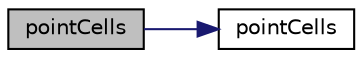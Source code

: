 digraph "pointCells"
{
  bgcolor="transparent";
  edge [fontname="Helvetica",fontsize="10",labelfontname="Helvetica",labelfontsize="10"];
  node [fontname="Helvetica",fontsize="10",shape=record];
  rankdir="LR";
  Node46499 [label="pointCells",height=0.2,width=0.4,color="black", fillcolor="grey75", style="filled", fontcolor="black"];
  Node46499 -> Node46500 [color="midnightblue",fontsize="10",style="solid",fontname="Helvetica"];
  Node46500 [label="pointCells",height=0.2,width=0.4,color="black",URL="$a28685.html#a4397bfc7b201fc2ddfc19b859aca451d"];
}
